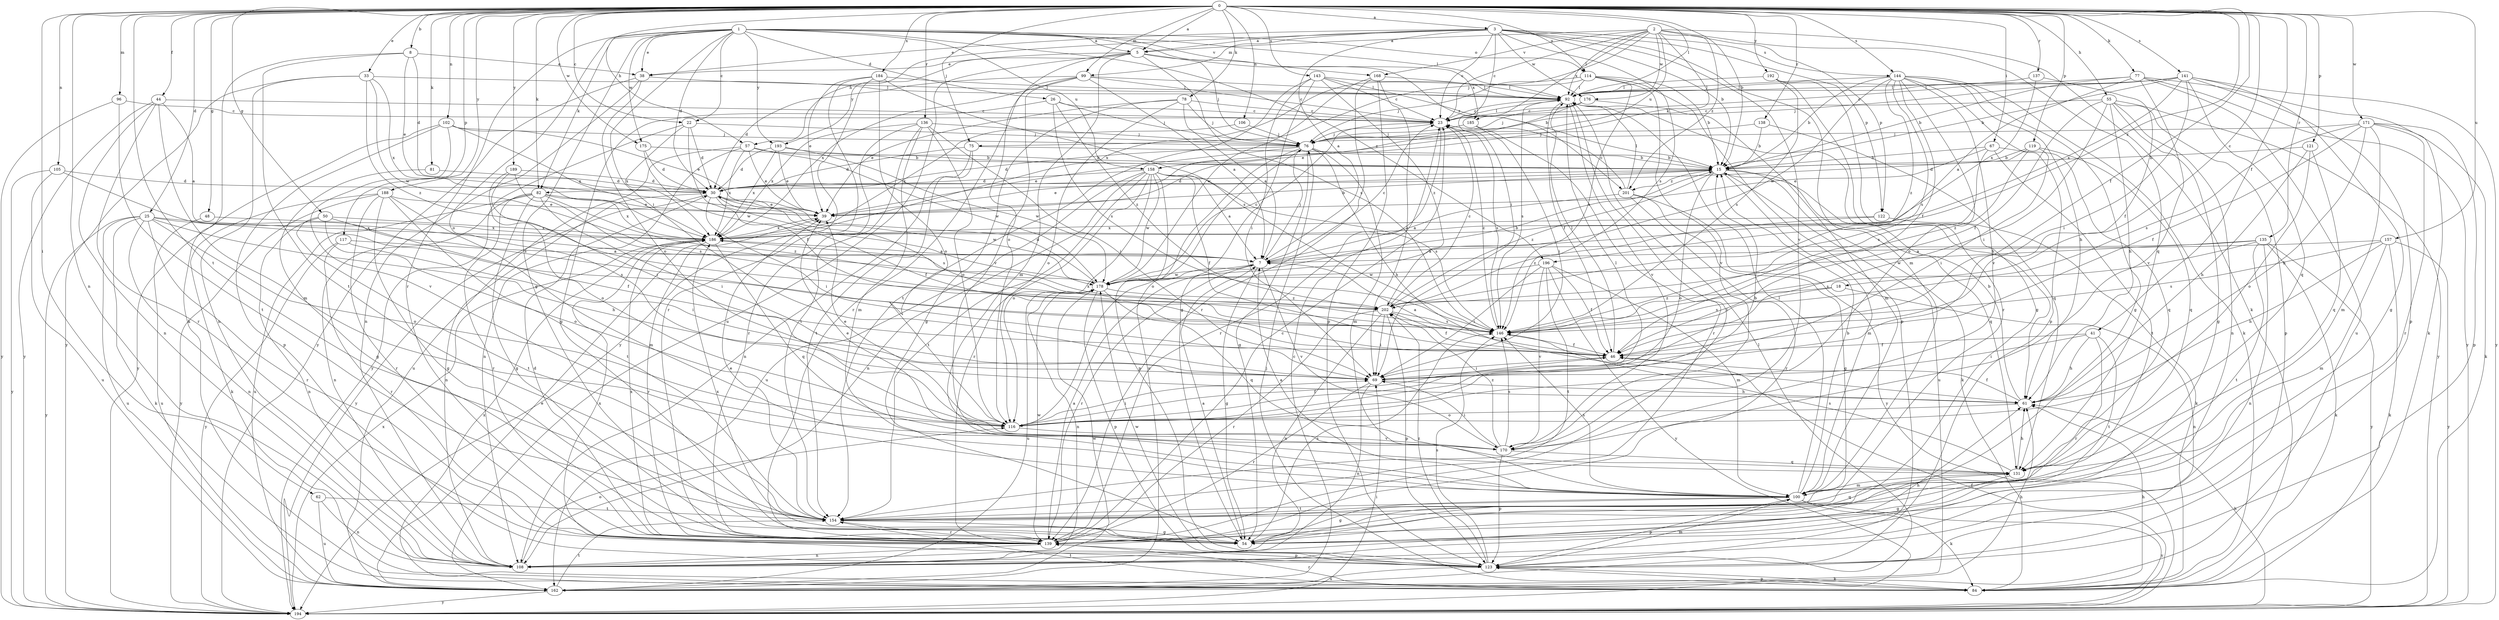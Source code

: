 strict digraph  {
0;
1;
2;
3;
5;
7;
8;
15;
18;
22;
23;
25;
26;
30;
33;
38;
39;
41;
44;
46;
48;
50;
54;
55;
57;
61;
62;
67;
69;
75;
76;
77;
78;
81;
82;
84;
92;
96;
99;
100;
102;
105;
106;
108;
114;
116;
117;
119;
121;
122;
123;
131;
135;
136;
137;
138;
139;
141;
143;
144;
146;
154;
157;
158;
162;
168;
170;
171;
175;
176;
178;
184;
185;
186;
188;
189;
192;
193;
194;
196;
201;
202;
0 -> 3  [label=a];
0 -> 5  [label=a];
0 -> 8  [label=b];
0 -> 15  [label=b];
0 -> 18  [label=c];
0 -> 22  [label=c];
0 -> 25  [label=d];
0 -> 33  [label=e];
0 -> 41  [label=f];
0 -> 44  [label=f];
0 -> 46  [label=f];
0 -> 48  [label=g];
0 -> 50  [label=g];
0 -> 55  [label=h];
0 -> 57  [label=h];
0 -> 62  [label=i];
0 -> 67  [label=i];
0 -> 75  [label=j];
0 -> 77  [label=k];
0 -> 78  [label=k];
0 -> 81  [label=k];
0 -> 82  [label=k];
0 -> 92  [label=l];
0 -> 96  [label=m];
0 -> 99  [label=m];
0 -> 102  [label=n];
0 -> 105  [label=n];
0 -> 106  [label=n];
0 -> 108  [label=n];
0 -> 114  [label=o];
0 -> 117  [label=p];
0 -> 119  [label=p];
0 -> 121  [label=p];
0 -> 135  [label=r];
0 -> 136  [label=r];
0 -> 137  [label=r];
0 -> 138  [label=r];
0 -> 141  [label=s];
0 -> 143  [label=s];
0 -> 144  [label=s];
0 -> 154  [label=t];
0 -> 157  [label=u];
0 -> 171  [label=w];
0 -> 175  [label=w];
0 -> 184  [label=x];
0 -> 188  [label=y];
0 -> 189  [label=y];
0 -> 192  [label=y];
0 -> 196  [label=z];
1 -> 5  [label=a];
1 -> 22  [label=c];
1 -> 26  [label=d];
1 -> 30  [label=d];
1 -> 38  [label=e];
1 -> 54  [label=g];
1 -> 69  [label=i];
1 -> 82  [label=k];
1 -> 92  [label=l];
1 -> 114  [label=o];
1 -> 116  [label=o];
1 -> 139  [label=r];
1 -> 158  [label=u];
1 -> 168  [label=v];
1 -> 175  [label=w];
1 -> 193  [label=y];
1 -> 196  [label=z];
1 -> 201  [label=z];
2 -> 5  [label=a];
2 -> 23  [label=c];
2 -> 75  [label=j];
2 -> 82  [label=k];
2 -> 84  [label=k];
2 -> 92  [label=l];
2 -> 122  [label=p];
2 -> 131  [label=q];
2 -> 158  [label=u];
2 -> 168  [label=v];
2 -> 176  [label=w];
2 -> 185  [label=x];
2 -> 201  [label=z];
3 -> 5  [label=a];
3 -> 7  [label=a];
3 -> 15  [label=b];
3 -> 23  [label=c];
3 -> 38  [label=e];
3 -> 57  [label=h];
3 -> 69  [label=i];
3 -> 99  [label=m];
3 -> 100  [label=m];
3 -> 122  [label=p];
3 -> 144  [label=s];
3 -> 146  [label=s];
3 -> 170  [label=v];
3 -> 176  [label=w];
5 -> 38  [label=e];
5 -> 76  [label=j];
5 -> 100  [label=m];
5 -> 116  [label=o];
5 -> 146  [label=s];
5 -> 162  [label=u];
5 -> 185  [label=x];
5 -> 193  [label=y];
7 -> 23  [label=c];
7 -> 54  [label=g];
7 -> 76  [label=j];
7 -> 139  [label=r];
7 -> 170  [label=v];
7 -> 178  [label=w];
8 -> 30  [label=d];
8 -> 38  [label=e];
8 -> 39  [label=e];
8 -> 84  [label=k];
8 -> 154  [label=t];
15 -> 30  [label=d];
15 -> 39  [label=e];
15 -> 84  [label=k];
15 -> 100  [label=m];
15 -> 116  [label=o];
15 -> 131  [label=q];
15 -> 162  [label=u];
15 -> 201  [label=z];
15 -> 202  [label=z];
18 -> 108  [label=n];
18 -> 146  [label=s];
18 -> 202  [label=z];
22 -> 30  [label=d];
22 -> 46  [label=f];
22 -> 76  [label=j];
22 -> 186  [label=x];
22 -> 194  [label=y];
23 -> 76  [label=j];
23 -> 92  [label=l];
23 -> 139  [label=r];
23 -> 146  [label=s];
25 -> 61  [label=h];
25 -> 84  [label=k];
25 -> 108  [label=n];
25 -> 116  [label=o];
25 -> 139  [label=r];
25 -> 146  [label=s];
25 -> 162  [label=u];
25 -> 186  [label=x];
25 -> 194  [label=y];
26 -> 23  [label=c];
26 -> 54  [label=g];
26 -> 76  [label=j];
26 -> 146  [label=s];
26 -> 202  [label=z];
30 -> 39  [label=e];
30 -> 46  [label=f];
30 -> 69  [label=i];
30 -> 108  [label=n];
30 -> 146  [label=s];
30 -> 178  [label=w];
30 -> 194  [label=y];
33 -> 92  [label=l];
33 -> 108  [label=n];
33 -> 178  [label=w];
33 -> 186  [label=x];
33 -> 194  [label=y];
33 -> 202  [label=z];
38 -> 92  [label=l];
38 -> 108  [label=n];
38 -> 116  [label=o];
38 -> 194  [label=y];
39 -> 15  [label=b];
39 -> 186  [label=x];
41 -> 46  [label=f];
41 -> 61  [label=h];
41 -> 69  [label=i];
41 -> 139  [label=r];
41 -> 154  [label=t];
44 -> 7  [label=a];
44 -> 23  [label=c];
44 -> 100  [label=m];
44 -> 108  [label=n];
44 -> 139  [label=r];
44 -> 194  [label=y];
46 -> 7  [label=a];
46 -> 69  [label=i];
46 -> 92  [label=l];
48 -> 162  [label=u];
48 -> 186  [label=x];
50 -> 46  [label=f];
50 -> 108  [label=n];
50 -> 116  [label=o];
50 -> 154  [label=t];
50 -> 186  [label=x];
54 -> 7  [label=a];
54 -> 146  [label=s];
54 -> 186  [label=x];
55 -> 23  [label=c];
55 -> 46  [label=f];
55 -> 54  [label=g];
55 -> 61  [label=h];
55 -> 69  [label=i];
55 -> 108  [label=n];
55 -> 123  [label=p];
55 -> 194  [label=y];
57 -> 15  [label=b];
57 -> 39  [label=e];
57 -> 108  [label=n];
57 -> 162  [label=u];
57 -> 178  [label=w];
57 -> 186  [label=x];
61 -> 15  [label=b];
61 -> 46  [label=f];
61 -> 116  [label=o];
62 -> 108  [label=n];
62 -> 154  [label=t];
62 -> 162  [label=u];
67 -> 15  [label=b];
67 -> 39  [label=e];
67 -> 131  [label=q];
67 -> 146  [label=s];
67 -> 154  [label=t];
69 -> 61  [label=h];
69 -> 108  [label=n];
69 -> 139  [label=r];
75 -> 15  [label=b];
75 -> 30  [label=d];
75 -> 108  [label=n];
75 -> 154  [label=t];
76 -> 15  [label=b];
76 -> 30  [label=d];
76 -> 39  [label=e];
76 -> 54  [label=g];
76 -> 61  [label=h];
76 -> 100  [label=m];
76 -> 116  [label=o];
76 -> 162  [label=u];
77 -> 7  [label=a];
77 -> 15  [label=b];
77 -> 84  [label=k];
77 -> 92  [label=l];
77 -> 162  [label=u];
77 -> 170  [label=v];
77 -> 194  [label=y];
78 -> 7  [label=a];
78 -> 23  [label=c];
78 -> 39  [label=e];
78 -> 54  [label=g];
78 -> 76  [label=j];
78 -> 116  [label=o];
81 -> 30  [label=d];
81 -> 54  [label=g];
82 -> 39  [label=e];
82 -> 54  [label=g];
82 -> 69  [label=i];
82 -> 108  [label=n];
82 -> 139  [label=r];
82 -> 162  [label=u];
82 -> 186  [label=x];
82 -> 202  [label=z];
84 -> 61  [label=h];
84 -> 76  [label=j];
84 -> 123  [label=p];
84 -> 139  [label=r];
84 -> 154  [label=t];
84 -> 186  [label=x];
92 -> 23  [label=c];
92 -> 46  [label=f];
92 -> 61  [label=h];
92 -> 146  [label=s];
92 -> 154  [label=t];
92 -> 170  [label=v];
96 -> 23  [label=c];
96 -> 154  [label=t];
96 -> 194  [label=y];
99 -> 7  [label=a];
99 -> 23  [label=c];
99 -> 30  [label=d];
99 -> 92  [label=l];
99 -> 139  [label=r];
99 -> 170  [label=v];
99 -> 186  [label=x];
100 -> 7  [label=a];
100 -> 15  [label=b];
100 -> 54  [label=g];
100 -> 84  [label=k];
100 -> 92  [label=l];
100 -> 123  [label=p];
100 -> 146  [label=s];
100 -> 154  [label=t];
100 -> 194  [label=y];
102 -> 39  [label=e];
102 -> 76  [label=j];
102 -> 123  [label=p];
102 -> 170  [label=v];
102 -> 186  [label=x];
102 -> 194  [label=y];
105 -> 30  [label=d];
105 -> 146  [label=s];
105 -> 162  [label=u];
105 -> 194  [label=y];
106 -> 76  [label=j];
106 -> 186  [label=x];
108 -> 61  [label=h];
108 -> 116  [label=o];
114 -> 15  [label=b];
114 -> 76  [label=j];
114 -> 92  [label=l];
114 -> 123  [label=p];
114 -> 146  [label=s];
114 -> 170  [label=v];
114 -> 186  [label=x];
116 -> 15  [label=b];
116 -> 39  [label=e];
116 -> 46  [label=f];
116 -> 69  [label=i];
116 -> 92  [label=l];
116 -> 170  [label=v];
117 -> 7  [label=a];
117 -> 69  [label=i];
117 -> 139  [label=r];
117 -> 194  [label=y];
119 -> 15  [label=b];
119 -> 30  [label=d];
119 -> 69  [label=i];
119 -> 131  [label=q];
119 -> 202  [label=z];
121 -> 15  [label=b];
121 -> 61  [label=h];
121 -> 116  [label=o];
121 -> 131  [label=q];
122 -> 84  [label=k];
122 -> 186  [label=x];
122 -> 202  [label=z];
123 -> 84  [label=k];
123 -> 100  [label=m];
123 -> 146  [label=s];
123 -> 162  [label=u];
123 -> 178  [label=w];
123 -> 186  [label=x];
123 -> 202  [label=z];
131 -> 54  [label=g];
131 -> 61  [label=h];
131 -> 100  [label=m];
131 -> 146  [label=s];
135 -> 7  [label=a];
135 -> 84  [label=k];
135 -> 108  [label=n];
135 -> 146  [label=s];
135 -> 154  [label=t];
135 -> 178  [label=w];
135 -> 194  [label=y];
136 -> 69  [label=i];
136 -> 76  [label=j];
136 -> 100  [label=m];
136 -> 116  [label=o];
136 -> 139  [label=r];
136 -> 154  [label=t];
136 -> 186  [label=x];
137 -> 46  [label=f];
137 -> 92  [label=l];
137 -> 186  [label=x];
138 -> 15  [label=b];
138 -> 76  [label=j];
138 -> 131  [label=q];
139 -> 7  [label=a];
139 -> 23  [label=c];
139 -> 30  [label=d];
139 -> 108  [label=n];
139 -> 123  [label=p];
139 -> 178  [label=w];
139 -> 186  [label=x];
141 -> 15  [label=b];
141 -> 23  [label=c];
141 -> 54  [label=g];
141 -> 69  [label=i];
141 -> 76  [label=j];
141 -> 92  [label=l];
141 -> 123  [label=p];
141 -> 131  [label=q];
141 -> 186  [label=x];
141 -> 194  [label=y];
143 -> 15  [label=b];
143 -> 23  [label=c];
143 -> 54  [label=g];
143 -> 69  [label=i];
143 -> 92  [label=l];
143 -> 154  [label=t];
143 -> 202  [label=z];
144 -> 15  [label=b];
144 -> 46  [label=f];
144 -> 54  [label=g];
144 -> 61  [label=h];
144 -> 84  [label=k];
144 -> 92  [label=l];
144 -> 116  [label=o];
144 -> 123  [label=p];
144 -> 146  [label=s];
144 -> 170  [label=v];
144 -> 178  [label=w];
144 -> 202  [label=z];
146 -> 23  [label=c];
146 -> 46  [label=f];
146 -> 186  [label=x];
154 -> 39  [label=e];
154 -> 54  [label=g];
154 -> 131  [label=q];
154 -> 139  [label=r];
157 -> 7  [label=a];
157 -> 61  [label=h];
157 -> 84  [label=k];
157 -> 100  [label=m];
157 -> 146  [label=s];
157 -> 194  [label=y];
158 -> 7  [label=a];
158 -> 30  [label=d];
158 -> 46  [label=f];
158 -> 108  [label=n];
158 -> 116  [label=o];
158 -> 123  [label=p];
158 -> 139  [label=r];
158 -> 146  [label=s];
158 -> 154  [label=t];
158 -> 162  [label=u];
158 -> 178  [label=w];
162 -> 23  [label=c];
162 -> 39  [label=e];
162 -> 61  [label=h];
162 -> 92  [label=l];
162 -> 154  [label=t];
162 -> 178  [label=w];
162 -> 194  [label=y];
168 -> 69  [label=i];
168 -> 92  [label=l];
168 -> 123  [label=p];
168 -> 139  [label=r];
168 -> 178  [label=w];
170 -> 39  [label=e];
170 -> 69  [label=i];
170 -> 123  [label=p];
170 -> 131  [label=q];
170 -> 146  [label=s];
170 -> 202  [label=z];
171 -> 46  [label=f];
171 -> 61  [label=h];
171 -> 76  [label=j];
171 -> 84  [label=k];
171 -> 100  [label=m];
171 -> 123  [label=p];
171 -> 139  [label=r];
171 -> 146  [label=s];
175 -> 15  [label=b];
175 -> 30  [label=d];
175 -> 178  [label=w];
176 -> 23  [label=c];
176 -> 39  [label=e];
176 -> 76  [label=j];
176 -> 100  [label=m];
178 -> 15  [label=b];
178 -> 23  [label=c];
178 -> 30  [label=d];
178 -> 108  [label=n];
178 -> 123  [label=p];
178 -> 131  [label=q];
178 -> 162  [label=u];
178 -> 202  [label=z];
184 -> 39  [label=e];
184 -> 92  [label=l];
184 -> 116  [label=o];
184 -> 139  [label=r];
184 -> 146  [label=s];
184 -> 194  [label=y];
185 -> 69  [label=i];
185 -> 76  [label=j];
185 -> 139  [label=r];
186 -> 7  [label=a];
186 -> 131  [label=q];
186 -> 139  [label=r];
188 -> 39  [label=e];
188 -> 54  [label=g];
188 -> 84  [label=k];
188 -> 100  [label=m];
188 -> 139  [label=r];
188 -> 154  [label=t];
188 -> 194  [label=y];
189 -> 30  [label=d];
189 -> 69  [label=i];
189 -> 116  [label=o];
189 -> 146  [label=s];
192 -> 54  [label=g];
192 -> 92  [label=l];
192 -> 139  [label=r];
192 -> 146  [label=s];
193 -> 15  [label=b];
193 -> 30  [label=d];
193 -> 39  [label=e];
193 -> 178  [label=w];
193 -> 186  [label=x];
194 -> 46  [label=f];
194 -> 61  [label=h];
194 -> 69  [label=i];
194 -> 186  [label=x];
196 -> 46  [label=f];
196 -> 69  [label=i];
196 -> 100  [label=m];
196 -> 154  [label=t];
196 -> 170  [label=v];
196 -> 178  [label=w];
196 -> 194  [label=y];
201 -> 7  [label=a];
201 -> 23  [label=c];
201 -> 54  [label=g];
201 -> 92  [label=l];
201 -> 139  [label=r];
201 -> 194  [label=y];
202 -> 23  [label=c];
202 -> 46  [label=f];
202 -> 69  [label=i];
202 -> 108  [label=n];
202 -> 123  [label=p];
202 -> 139  [label=r];
202 -> 146  [label=s];
}

